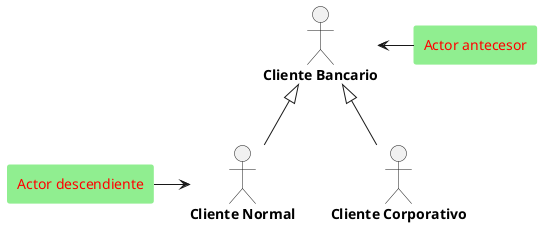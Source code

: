 @startuml

:**Cliente Bancario**: as CB
rectangle "Actor antecesor" as RA
:**Cliente Corporativo**: as CC
:**Cliente Normal**: as CN
rectangle "Actor descendiente" as RD

CB <|-- CC
CB <|-- CN
CB <- RA
CN <-left- RD

skinparam rectangleBackgroundColor lightgreen
skinparam rectangleFontColor red
skinparam rectangleBorderColor lightgreen

@enduml